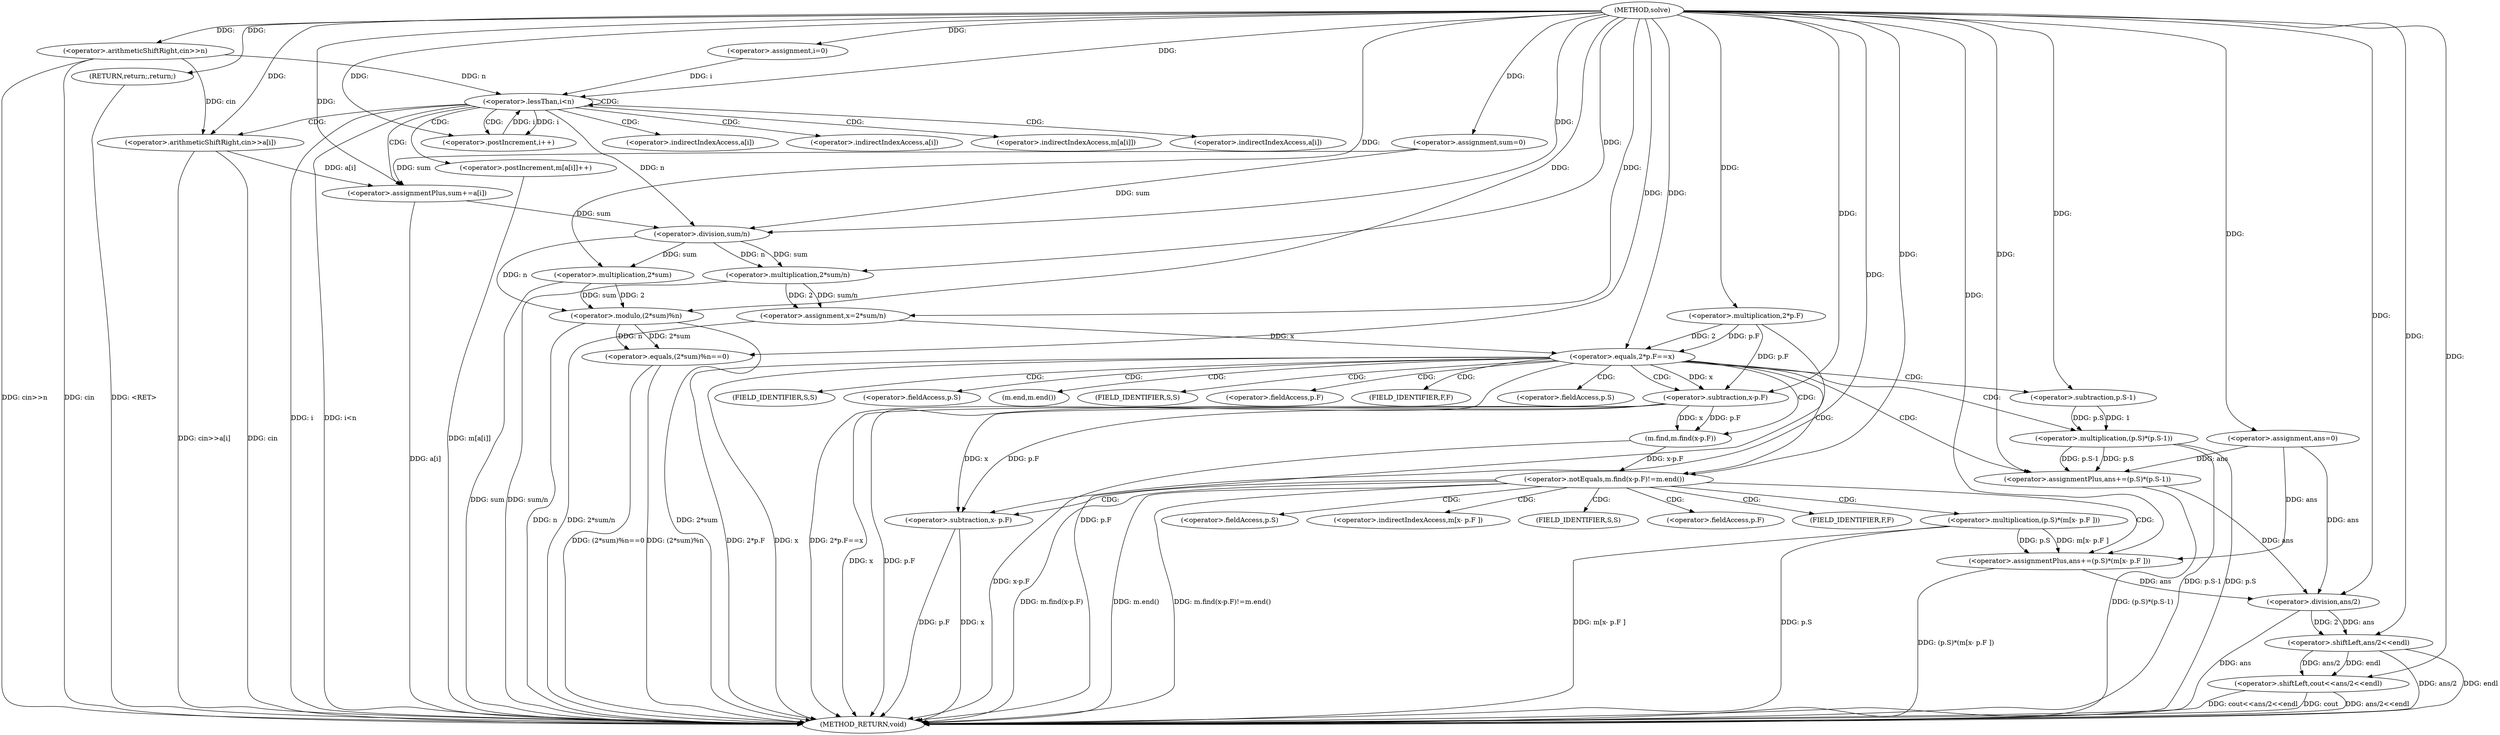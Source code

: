 digraph "solve" {  
"1000101" [label = "(METHOD,solve)" ]
"1000212" [label = "(METHOD_RETURN,void)" ]
"1000105" [label = "(<operator>.assignment,sum=0)" ]
"1000108" [label = "(<operator>.arithmeticShiftRight,cin>>n)" ]
"1000141" [label = "(<operator>.assignment,ans=0)" ]
"1000145" [label = "(<operator>.assignment,x=2*sum/n)" ]
"1000204" [label = "(<operator>.shiftLeft,cout<<ans/2<<endl)" ]
"1000211" [label = "(RETURN,return;,return;)" ]
"1000115" [label = "(<operator>.assignment,i=0)" ]
"1000118" [label = "(<operator>.lessThan,i<n)" ]
"1000121" [label = "(<operator>.postIncrement,i++)" ]
"1000153" [label = "(<operator>.equals,(2*sum)%n==0)" ]
"1000124" [label = "(<operator>.arithmeticShiftRight,cin>>a[i])" ]
"1000129" [label = "(<operator>.assignmentPlus,sum+=a[i])" ]
"1000134" [label = "(<operator>.postIncrement,m[a[i]]++)" ]
"1000147" [label = "(<operator>.multiplication,2*sum/n)" ]
"1000163" [label = "(<operator>.equals,2*p.F==x)" ]
"1000170" [label = "(<operator>.assignmentPlus,ans+=(p.S)*(p.S-1))" ]
"1000206" [label = "(<operator>.shiftLeft,ans/2<<endl)" ]
"1000149" [label = "(<operator>.division,sum/n)" ]
"1000154" [label = "(<operator>.modulo,(2*sum)%n)" ]
"1000207" [label = "(<operator>.division,ans/2)" ]
"1000155" [label = "(<operator>.multiplication,2*sum)" ]
"1000164" [label = "(<operator>.multiplication,2*p.F)" ]
"1000172" [label = "(<operator>.multiplication,(p.S)*(p.S-1))" ]
"1000183" [label = "(<operator>.notEquals,m.find(x-p.F)!=m.end())" ]
"1000191" [label = "(<operator>.assignmentPlus,ans+=(p.S)*(m[x- p.F ]))" ]
"1000176" [label = "(<operator>.subtraction,p.S-1)" ]
"1000184" [label = "(m.find,m.find(x-p.F))" ]
"1000193" [label = "(<operator>.multiplication,(p.S)*(m[x- p.F ]))" ]
"1000185" [label = "(<operator>.subtraction,x-p.F)" ]
"1000199" [label = "(<operator>.subtraction,x- p.F)" ]
"1000126" [label = "(<operator>.indirectIndexAccess,a[i])" ]
"1000131" [label = "(<operator>.indirectIndexAccess,a[i])" ]
"1000135" [label = "(<operator>.indirectIndexAccess,m[a[i]])" ]
"1000137" [label = "(<operator>.indirectIndexAccess,a[i])" ]
"1000173" [label = "(<operator>.fieldAccess,p.S)" ]
"1000175" [label = "(FIELD_IDENTIFIER,S,S)" ]
"1000177" [label = "(<operator>.fieldAccess,p.S)" ]
"1000190" [label = "(m.end,m.end())" ]
"1000179" [label = "(FIELD_IDENTIFIER,S,S)" ]
"1000194" [label = "(<operator>.fieldAccess,p.S)" ]
"1000197" [label = "(<operator>.indirectIndexAccess,m[x- p.F ])" ]
"1000187" [label = "(<operator>.fieldAccess,p.F)" ]
"1000196" [label = "(FIELD_IDENTIFIER,S,S)" ]
"1000189" [label = "(FIELD_IDENTIFIER,F,F)" ]
"1000201" [label = "(<operator>.fieldAccess,p.F)" ]
"1000203" [label = "(FIELD_IDENTIFIER,F,F)" ]
  "1000211" -> "1000212"  [ label = "DDG: <RET>"] 
  "1000108" -> "1000212"  [ label = "DDG: cin"] 
  "1000108" -> "1000212"  [ label = "DDG: cin>>n"] 
  "1000118" -> "1000212"  [ label = "DDG: i"] 
  "1000118" -> "1000212"  [ label = "DDG: i<n"] 
  "1000147" -> "1000212"  [ label = "DDG: sum/n"] 
  "1000145" -> "1000212"  [ label = "DDG: 2*sum/n"] 
  "1000155" -> "1000212"  [ label = "DDG: sum"] 
  "1000154" -> "1000212"  [ label = "DDG: 2*sum"] 
  "1000154" -> "1000212"  [ label = "DDG: n"] 
  "1000153" -> "1000212"  [ label = "DDG: (2*sum)%n"] 
  "1000153" -> "1000212"  [ label = "DDG: (2*sum)%n==0"] 
  "1000164" -> "1000212"  [ label = "DDG: p.F"] 
  "1000163" -> "1000212"  [ label = "DDG: 2*p.F"] 
  "1000163" -> "1000212"  [ label = "DDG: x"] 
  "1000163" -> "1000212"  [ label = "DDG: 2*p.F==x"] 
  "1000185" -> "1000212"  [ label = "DDG: x"] 
  "1000185" -> "1000212"  [ label = "DDG: p.F"] 
  "1000184" -> "1000212"  [ label = "DDG: x-p.F"] 
  "1000183" -> "1000212"  [ label = "DDG: m.find(x-p.F)"] 
  "1000183" -> "1000212"  [ label = "DDG: m.end()"] 
  "1000183" -> "1000212"  [ label = "DDG: m.find(x-p.F)!=m.end()"] 
  "1000193" -> "1000212"  [ label = "DDG: p.S"] 
  "1000199" -> "1000212"  [ label = "DDG: x"] 
  "1000199" -> "1000212"  [ label = "DDG: p.F"] 
  "1000193" -> "1000212"  [ label = "DDG: m[x- p.F ]"] 
  "1000191" -> "1000212"  [ label = "DDG: (p.S)*(m[x- p.F ])"] 
  "1000172" -> "1000212"  [ label = "DDG: p.S"] 
  "1000172" -> "1000212"  [ label = "DDG: p.S-1"] 
  "1000170" -> "1000212"  [ label = "DDG: (p.S)*(p.S-1)"] 
  "1000207" -> "1000212"  [ label = "DDG: ans"] 
  "1000206" -> "1000212"  [ label = "DDG: ans/2"] 
  "1000204" -> "1000212"  [ label = "DDG: ans/2<<endl"] 
  "1000204" -> "1000212"  [ label = "DDG: cout<<ans/2<<endl"] 
  "1000124" -> "1000212"  [ label = "DDG: cin"] 
  "1000124" -> "1000212"  [ label = "DDG: cin>>a[i]"] 
  "1000129" -> "1000212"  [ label = "DDG: a[i]"] 
  "1000134" -> "1000212"  [ label = "DDG: m[a[i]]"] 
  "1000206" -> "1000212"  [ label = "DDG: endl"] 
  "1000204" -> "1000212"  [ label = "DDG: cout"] 
  "1000101" -> "1000105"  [ label = "DDG: "] 
  "1000101" -> "1000141"  [ label = "DDG: "] 
  "1000147" -> "1000145"  [ label = "DDG: 2"] 
  "1000147" -> "1000145"  [ label = "DDG: sum/n"] 
  "1000101" -> "1000211"  [ label = "DDG: "] 
  "1000101" -> "1000108"  [ label = "DDG: "] 
  "1000101" -> "1000115"  [ label = "DDG: "] 
  "1000101" -> "1000145"  [ label = "DDG: "] 
  "1000101" -> "1000204"  [ label = "DDG: "] 
  "1000206" -> "1000204"  [ label = "DDG: endl"] 
  "1000206" -> "1000204"  [ label = "DDG: ans/2"] 
  "1000115" -> "1000118"  [ label = "DDG: i"] 
  "1000121" -> "1000118"  [ label = "DDG: i"] 
  "1000101" -> "1000118"  [ label = "DDG: "] 
  "1000108" -> "1000118"  [ label = "DDG: n"] 
  "1000118" -> "1000121"  [ label = "DDG: i"] 
  "1000101" -> "1000121"  [ label = "DDG: "] 
  "1000124" -> "1000129"  [ label = "DDG: a[i]"] 
  "1000101" -> "1000147"  [ label = "DDG: "] 
  "1000149" -> "1000147"  [ label = "DDG: n"] 
  "1000149" -> "1000147"  [ label = "DDG: sum"] 
  "1000154" -> "1000153"  [ label = "DDG: 2*sum"] 
  "1000154" -> "1000153"  [ label = "DDG: n"] 
  "1000101" -> "1000153"  [ label = "DDG: "] 
  "1000172" -> "1000170"  [ label = "DDG: p.S"] 
  "1000172" -> "1000170"  [ label = "DDG: p.S-1"] 
  "1000207" -> "1000206"  [ label = "DDG: 2"] 
  "1000207" -> "1000206"  [ label = "DDG: ans"] 
  "1000101" -> "1000206"  [ label = "DDG: "] 
  "1000108" -> "1000124"  [ label = "DDG: cin"] 
  "1000101" -> "1000124"  [ label = "DDG: "] 
  "1000105" -> "1000129"  [ label = "DDG: sum"] 
  "1000101" -> "1000129"  [ label = "DDG: "] 
  "1000105" -> "1000149"  [ label = "DDG: sum"] 
  "1000129" -> "1000149"  [ label = "DDG: sum"] 
  "1000101" -> "1000149"  [ label = "DDG: "] 
  "1000118" -> "1000149"  [ label = "DDG: n"] 
  "1000155" -> "1000154"  [ label = "DDG: 2"] 
  "1000155" -> "1000154"  [ label = "DDG: sum"] 
  "1000149" -> "1000154"  [ label = "DDG: n"] 
  "1000101" -> "1000154"  [ label = "DDG: "] 
  "1000164" -> "1000163"  [ label = "DDG: 2"] 
  "1000164" -> "1000163"  [ label = "DDG: p.F"] 
  "1000145" -> "1000163"  [ label = "DDG: x"] 
  "1000101" -> "1000163"  [ label = "DDG: "] 
  "1000141" -> "1000170"  [ label = "DDG: ans"] 
  "1000101" -> "1000170"  [ label = "DDG: "] 
  "1000141" -> "1000207"  [ label = "DDG: ans"] 
  "1000191" -> "1000207"  [ label = "DDG: ans"] 
  "1000170" -> "1000207"  [ label = "DDG: ans"] 
  "1000101" -> "1000207"  [ label = "DDG: "] 
  "1000101" -> "1000155"  [ label = "DDG: "] 
  "1000149" -> "1000155"  [ label = "DDG: sum"] 
  "1000101" -> "1000164"  [ label = "DDG: "] 
  "1000176" -> "1000172"  [ label = "DDG: p.S"] 
  "1000176" -> "1000172"  [ label = "DDG: 1"] 
  "1000193" -> "1000191"  [ label = "DDG: m[x- p.F ]"] 
  "1000193" -> "1000191"  [ label = "DDG: p.S"] 
  "1000101" -> "1000176"  [ label = "DDG: "] 
  "1000184" -> "1000183"  [ label = "DDG: x-p.F"] 
  "1000101" -> "1000183"  [ label = "DDG: "] 
  "1000141" -> "1000191"  [ label = "DDG: ans"] 
  "1000101" -> "1000191"  [ label = "DDG: "] 
  "1000185" -> "1000184"  [ label = "DDG: p.F"] 
  "1000185" -> "1000184"  [ label = "DDG: x"] 
  "1000163" -> "1000185"  [ label = "DDG: x"] 
  "1000101" -> "1000185"  [ label = "DDG: "] 
  "1000164" -> "1000185"  [ label = "DDG: p.F"] 
  "1000185" -> "1000199"  [ label = "DDG: x"] 
  "1000101" -> "1000199"  [ label = "DDG: "] 
  "1000185" -> "1000199"  [ label = "DDG: p.F"] 
  "1000118" -> "1000135"  [ label = "CDG: "] 
  "1000118" -> "1000118"  [ label = "CDG: "] 
  "1000118" -> "1000121"  [ label = "CDG: "] 
  "1000118" -> "1000131"  [ label = "CDG: "] 
  "1000118" -> "1000126"  [ label = "CDG: "] 
  "1000118" -> "1000137"  [ label = "CDG: "] 
  "1000118" -> "1000129"  [ label = "CDG: "] 
  "1000118" -> "1000124"  [ label = "CDG: "] 
  "1000118" -> "1000134"  [ label = "CDG: "] 
  "1000163" -> "1000183"  [ label = "CDG: "] 
  "1000163" -> "1000172"  [ label = "CDG: "] 
  "1000163" -> "1000189"  [ label = "CDG: "] 
  "1000163" -> "1000190"  [ label = "CDG: "] 
  "1000163" -> "1000173"  [ label = "CDG: "] 
  "1000163" -> "1000175"  [ label = "CDG: "] 
  "1000163" -> "1000170"  [ label = "CDG: "] 
  "1000163" -> "1000179"  [ label = "CDG: "] 
  "1000163" -> "1000184"  [ label = "CDG: "] 
  "1000163" -> "1000176"  [ label = "CDG: "] 
  "1000163" -> "1000177"  [ label = "CDG: "] 
  "1000163" -> "1000187"  [ label = "CDG: "] 
  "1000163" -> "1000185"  [ label = "CDG: "] 
  "1000183" -> "1000191"  [ label = "CDG: "] 
  "1000183" -> "1000199"  [ label = "CDG: "] 
  "1000183" -> "1000197"  [ label = "CDG: "] 
  "1000183" -> "1000196"  [ label = "CDG: "] 
  "1000183" -> "1000203"  [ label = "CDG: "] 
  "1000183" -> "1000201"  [ label = "CDG: "] 
  "1000183" -> "1000193"  [ label = "CDG: "] 
  "1000183" -> "1000194"  [ label = "CDG: "] 
}
